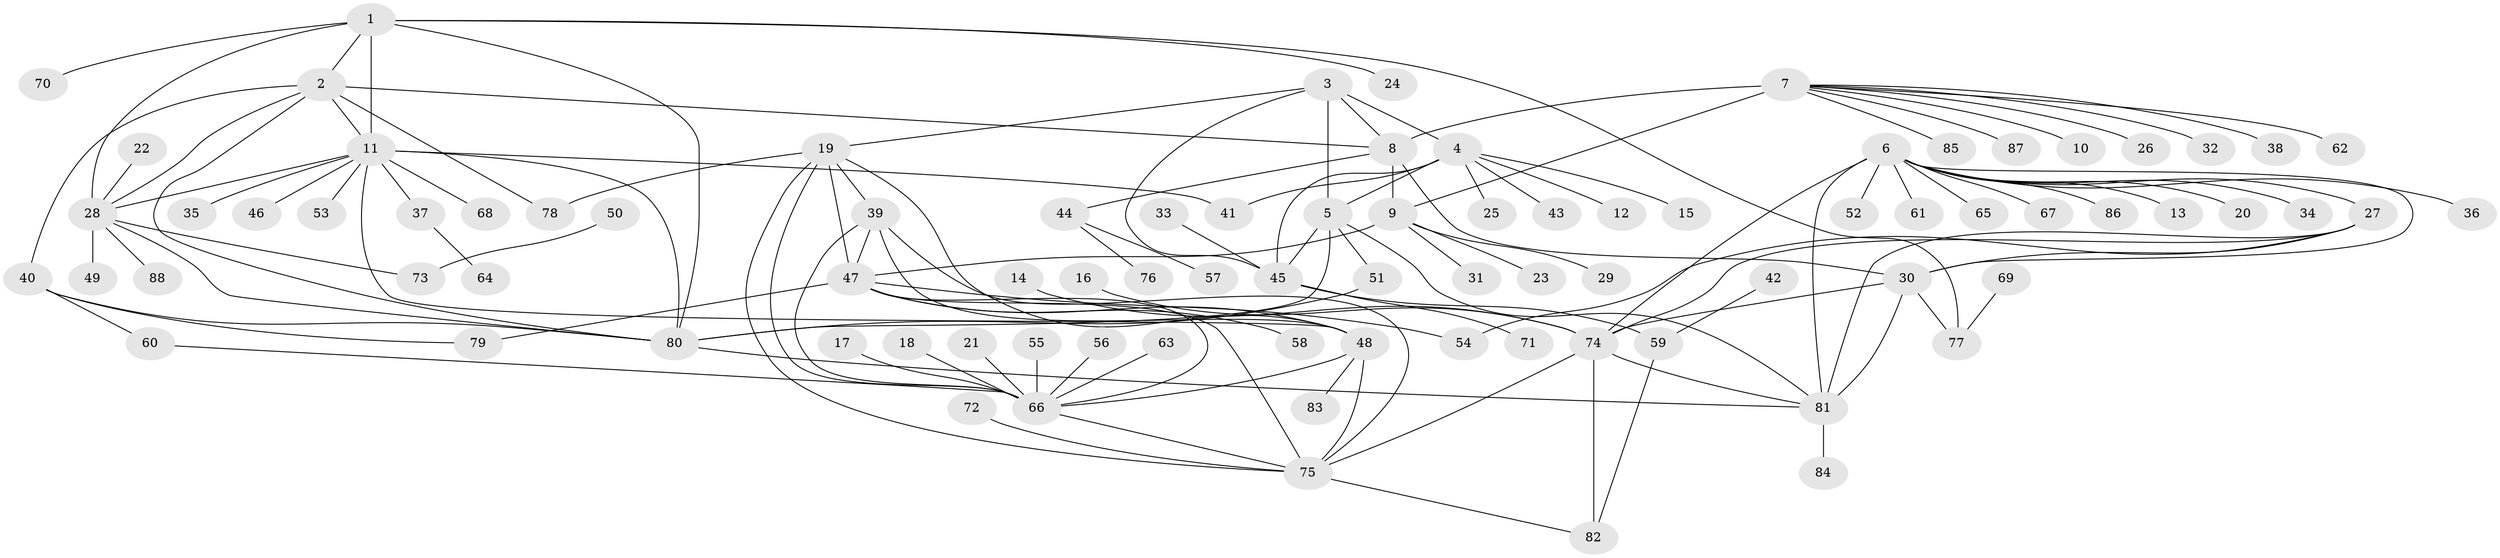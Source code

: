 // original degree distribution, {10: 0.04032258064516129, 7: 0.04838709677419355, 6: 0.04032258064516129, 13: 0.016129032258064516, 8: 0.04838709677419355, 9: 0.04838709677419355, 1: 0.5725806451612904, 2: 0.11290322580645161, 4: 0.016129032258064516, 3: 0.056451612903225805}
// Generated by graph-tools (version 1.1) at 2025/37/03/04/25 23:37:38]
// undirected, 88 vertices, 129 edges
graph export_dot {
  node [color=gray90,style=filled];
  1;
  2;
  3;
  4;
  5;
  6;
  7;
  8;
  9;
  10;
  11;
  12;
  13;
  14;
  15;
  16;
  17;
  18;
  19;
  20;
  21;
  22;
  23;
  24;
  25;
  26;
  27;
  28;
  29;
  30;
  31;
  32;
  33;
  34;
  35;
  36;
  37;
  38;
  39;
  40;
  41;
  42;
  43;
  44;
  45;
  46;
  47;
  48;
  49;
  50;
  51;
  52;
  53;
  54;
  55;
  56;
  57;
  58;
  59;
  60;
  61;
  62;
  63;
  64;
  65;
  66;
  67;
  68;
  69;
  70;
  71;
  72;
  73;
  74;
  75;
  76;
  77;
  78;
  79;
  80;
  81;
  82;
  83;
  84;
  85;
  86;
  87;
  88;
  1 -- 2 [weight=2.0];
  1 -- 11 [weight=2.0];
  1 -- 24 [weight=1.0];
  1 -- 28 [weight=2.0];
  1 -- 70 [weight=1.0];
  1 -- 77 [weight=1.0];
  1 -- 80 [weight=2.0];
  2 -- 8 [weight=1.0];
  2 -- 11 [weight=1.0];
  2 -- 28 [weight=1.0];
  2 -- 40 [weight=1.0];
  2 -- 78 [weight=1.0];
  2 -- 80 [weight=1.0];
  3 -- 4 [weight=2.0];
  3 -- 5 [weight=2.0];
  3 -- 8 [weight=1.0];
  3 -- 19 [weight=1.0];
  3 -- 45 [weight=1.0];
  4 -- 5 [weight=4.0];
  4 -- 12 [weight=1.0];
  4 -- 15 [weight=1.0];
  4 -- 25 [weight=1.0];
  4 -- 41 [weight=1.0];
  4 -- 43 [weight=1.0];
  4 -- 45 [weight=2.0];
  5 -- 45 [weight=2.0];
  5 -- 51 [weight=1.0];
  5 -- 80 [weight=1.0];
  5 -- 81 [weight=1.0];
  6 -- 13 [weight=1.0];
  6 -- 20 [weight=1.0];
  6 -- 27 [weight=2.0];
  6 -- 30 [weight=2.0];
  6 -- 34 [weight=1.0];
  6 -- 36 [weight=1.0];
  6 -- 52 [weight=1.0];
  6 -- 61 [weight=1.0];
  6 -- 65 [weight=1.0];
  6 -- 67 [weight=1.0];
  6 -- 74 [weight=2.0];
  6 -- 81 [weight=2.0];
  6 -- 86 [weight=1.0];
  7 -- 8 [weight=4.0];
  7 -- 9 [weight=4.0];
  7 -- 10 [weight=1.0];
  7 -- 26 [weight=1.0];
  7 -- 32 [weight=1.0];
  7 -- 38 [weight=1.0];
  7 -- 62 [weight=1.0];
  7 -- 85 [weight=1.0];
  7 -- 87 [weight=1.0];
  8 -- 9 [weight=4.0];
  8 -- 30 [weight=1.0];
  8 -- 44 [weight=1.0];
  9 -- 23 [weight=1.0];
  9 -- 29 [weight=1.0];
  9 -- 31 [weight=1.0];
  9 -- 47 [weight=1.0];
  11 -- 28 [weight=1.0];
  11 -- 35 [weight=1.0];
  11 -- 37 [weight=1.0];
  11 -- 41 [weight=1.0];
  11 -- 46 [weight=1.0];
  11 -- 48 [weight=1.0];
  11 -- 53 [weight=1.0];
  11 -- 68 [weight=1.0];
  11 -- 80 [weight=1.0];
  14 -- 74 [weight=1.0];
  16 -- 74 [weight=1.0];
  17 -- 66 [weight=1.0];
  18 -- 66 [weight=1.0];
  19 -- 39 [weight=1.0];
  19 -- 47 [weight=1.0];
  19 -- 48 [weight=1.0];
  19 -- 66 [weight=1.0];
  19 -- 75 [weight=1.0];
  19 -- 78 [weight=1.0];
  21 -- 66 [weight=1.0];
  22 -- 28 [weight=1.0];
  27 -- 30 [weight=1.0];
  27 -- 54 [weight=1.0];
  27 -- 74 [weight=1.0];
  27 -- 81 [weight=1.0];
  28 -- 49 [weight=1.0];
  28 -- 73 [weight=1.0];
  28 -- 80 [weight=1.0];
  28 -- 88 [weight=1.0];
  30 -- 74 [weight=1.0];
  30 -- 77 [weight=1.0];
  30 -- 81 [weight=1.0];
  33 -- 45 [weight=1.0];
  37 -- 64 [weight=1.0];
  39 -- 47 [weight=1.0];
  39 -- 48 [weight=1.0];
  39 -- 66 [weight=1.0];
  39 -- 75 [weight=1.0];
  40 -- 60 [weight=1.0];
  40 -- 79 [weight=1.0];
  40 -- 80 [weight=1.0];
  42 -- 59 [weight=1.0];
  44 -- 57 [weight=1.0];
  44 -- 76 [weight=1.0];
  45 -- 59 [weight=1.0];
  45 -- 71 [weight=1.0];
  47 -- 48 [weight=1.0];
  47 -- 54 [weight=1.0];
  47 -- 58 [weight=1.0];
  47 -- 66 [weight=1.0];
  47 -- 75 [weight=1.0];
  47 -- 79 [weight=1.0];
  48 -- 66 [weight=1.0];
  48 -- 75 [weight=1.0];
  48 -- 83 [weight=1.0];
  50 -- 73 [weight=1.0];
  51 -- 80 [weight=1.0];
  55 -- 66 [weight=1.0];
  56 -- 66 [weight=1.0];
  59 -- 82 [weight=1.0];
  60 -- 66 [weight=1.0];
  63 -- 66 [weight=1.0];
  66 -- 75 [weight=1.0];
  69 -- 77 [weight=1.0];
  72 -- 75 [weight=1.0];
  74 -- 75 [weight=1.0];
  74 -- 81 [weight=1.0];
  74 -- 82 [weight=1.0];
  75 -- 82 [weight=1.0];
  80 -- 81 [weight=1.0];
  81 -- 84 [weight=1.0];
}
